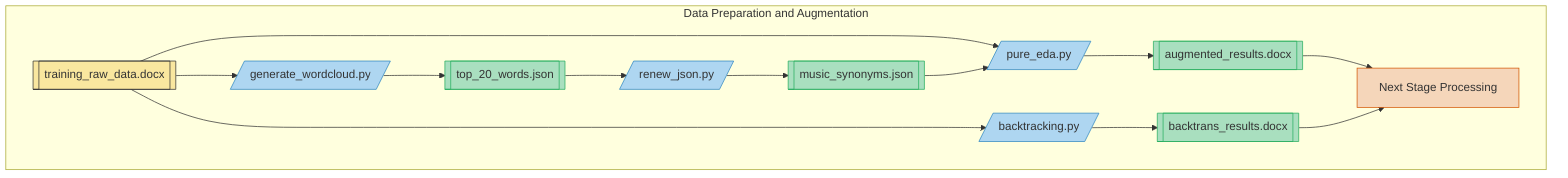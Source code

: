 ---
config:
  layout: fixed
---
flowchart TD
 subgraph subGraph0["Data Preparation and Augmentation"]
        B[/"generate_wordcloud.py"/]
        A[["training_raw_data.docx"]]
        C[["top_20_words.json"]]
        D[/"renew_json.py"/]
        E[["music_synonyms.json"]]
        F[/"pure_eda.py"/]
        G[["augmented_results.docx"]]
        H[/"backtracking.py"/]
        I[["backtrans_results.docx"]]
        J["Next Stage Processing"]
  end
    A --> B & F & H
    B --> C
    C --> D
    D --> E
    E --> F
    F --> G
    H --> I
    G --> J
    I --> J
     B:::script
     A:::input
     C:::output
     D:::script
     E:::output
     F:::script
     G:::output
     H:::script
     I:::output
     J:::transition
    classDef input fill:#F9E79F,stroke:#333
    classDef script fill:#AED6F1,stroke:#2E86C1
    classDef output fill:#A9DFBF,stroke:#27AE60
    classDef transition fill:#F5D6BA,stroke:#D35400